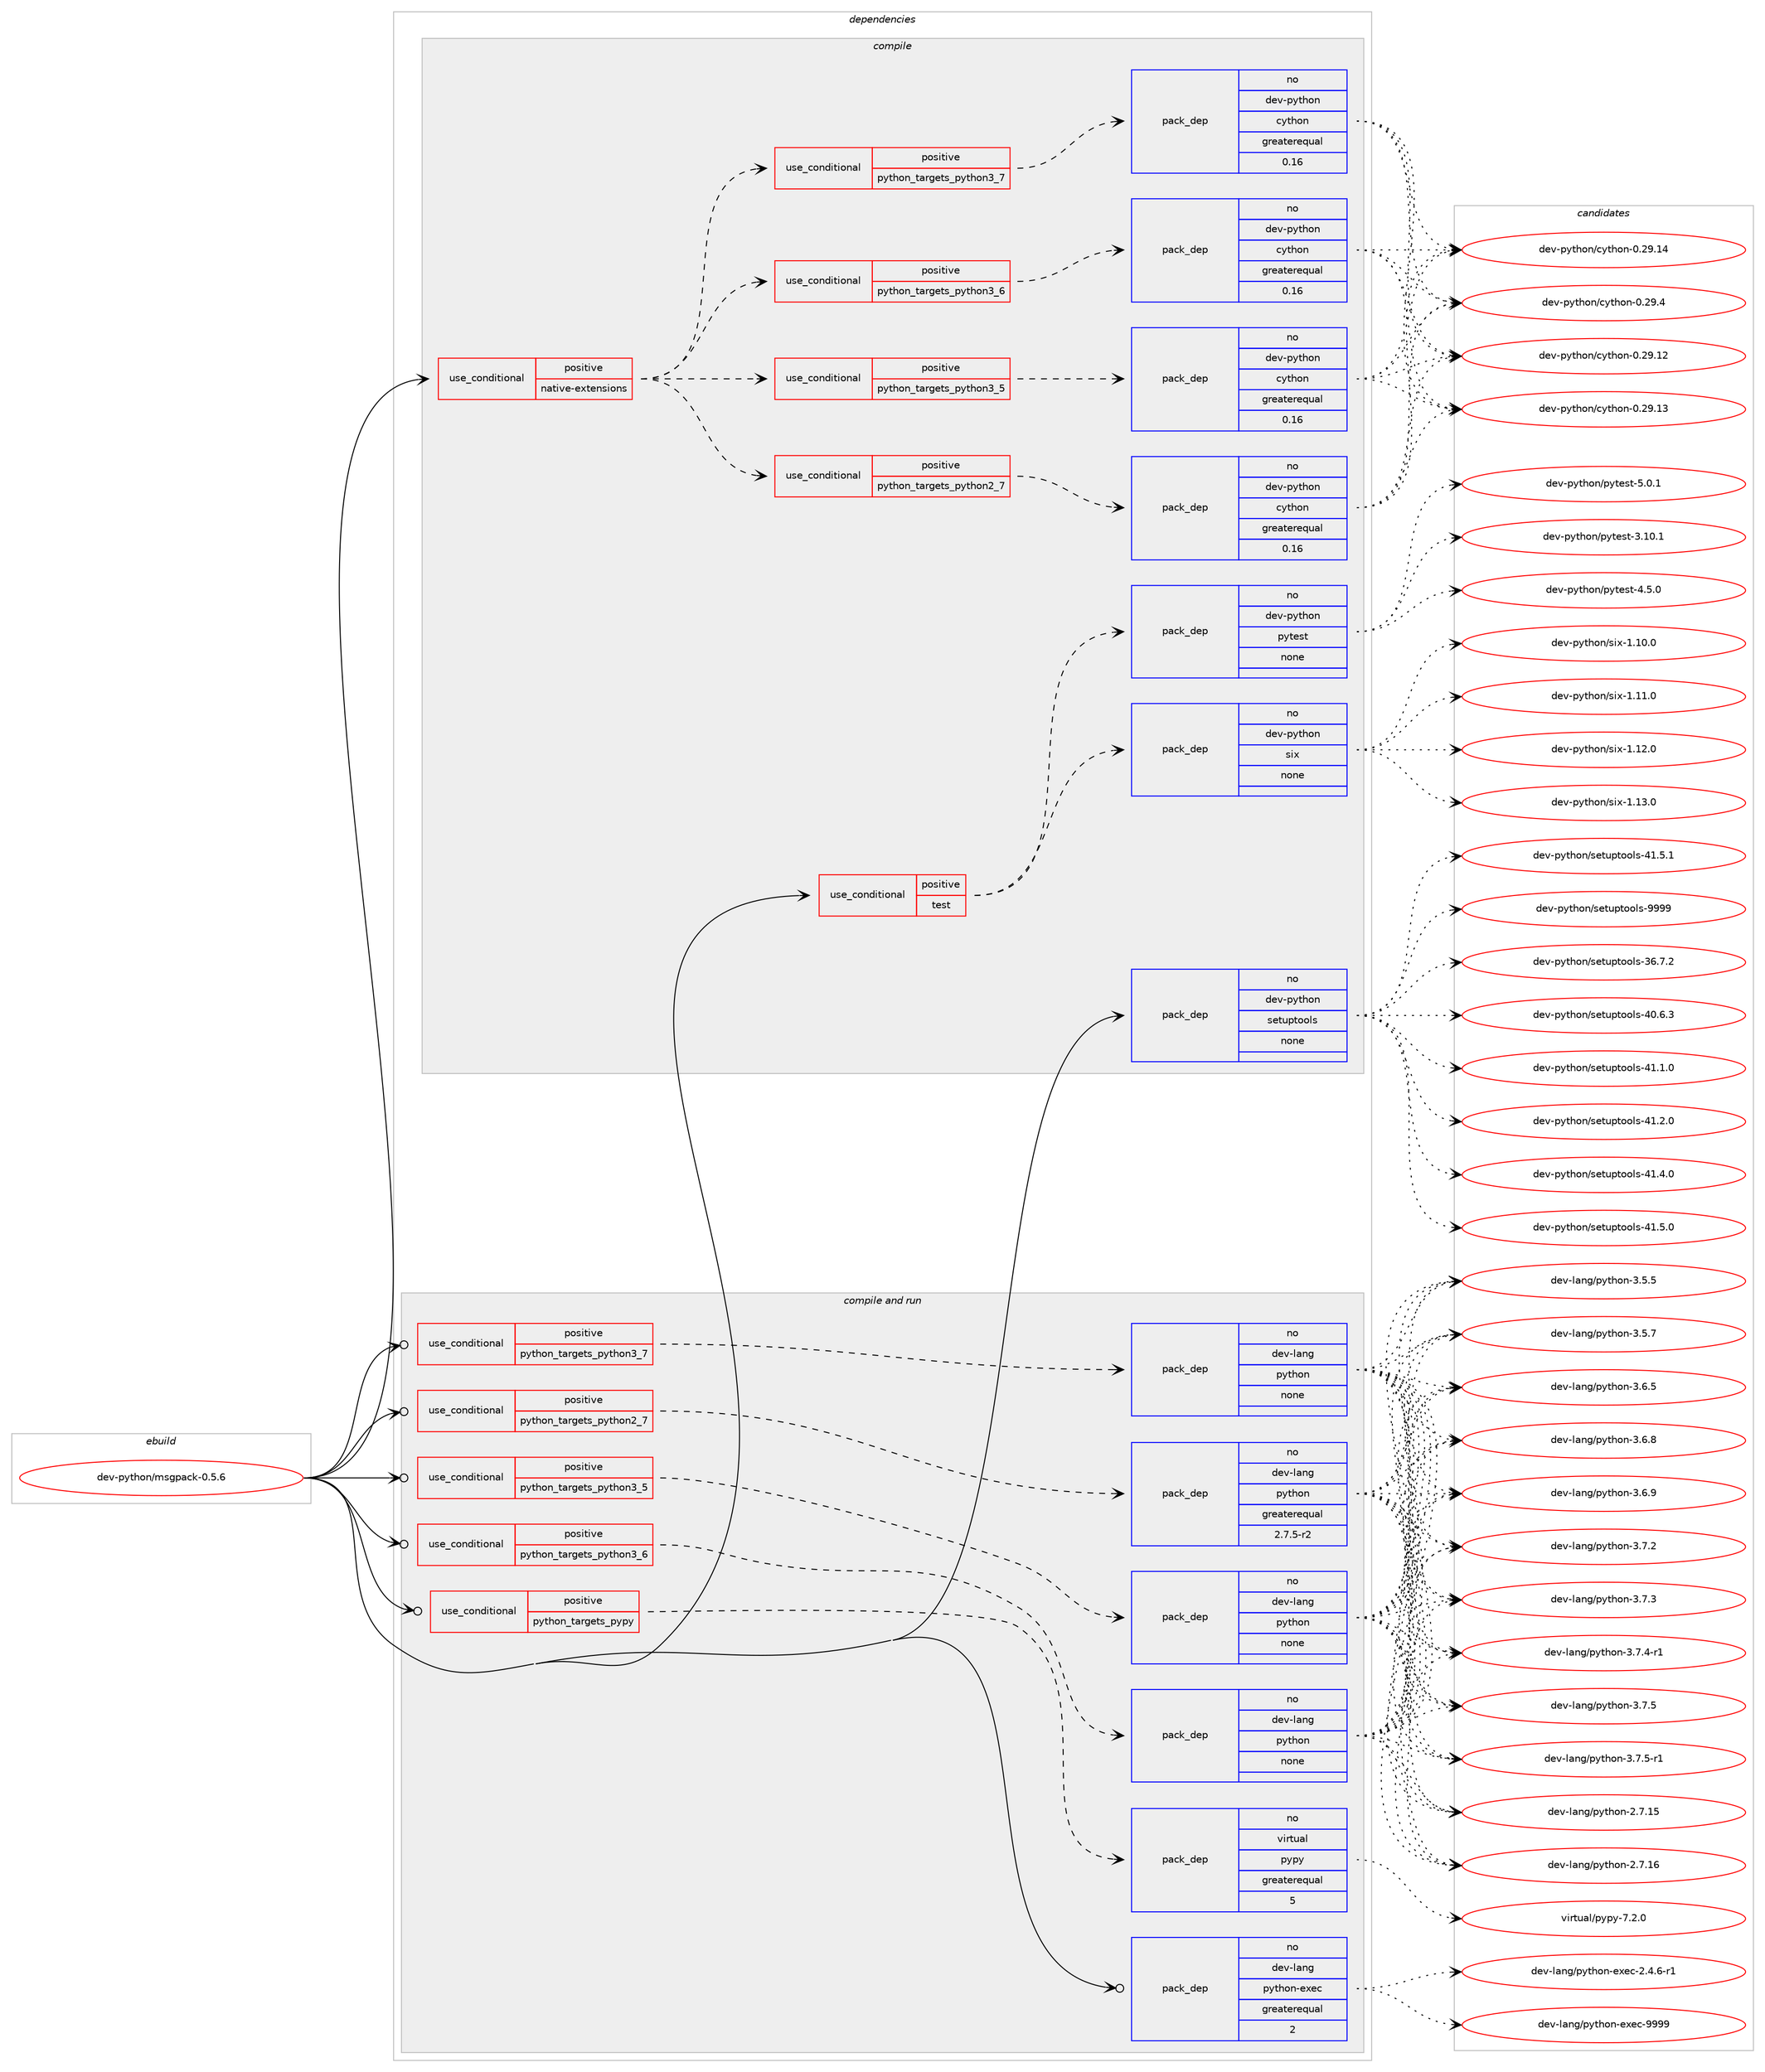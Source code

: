 digraph prolog {

# *************
# Graph options
# *************

newrank=true;
concentrate=true;
compound=true;
graph [rankdir=LR,fontname=Helvetica,fontsize=10,ranksep=1.5];#, ranksep=2.5, nodesep=0.2];
edge  [arrowhead=vee];
node  [fontname=Helvetica,fontsize=10];

# **********
# The ebuild
# **********

subgraph cluster_leftcol {
color=gray;
rank=same;
label=<<i>ebuild</i>>;
id [label="dev-python/msgpack-0.5.6", color=red, width=4, href="../dev-python/msgpack-0.5.6.svg"];
}

# ****************
# The dependencies
# ****************

subgraph cluster_midcol {
color=gray;
label=<<i>dependencies</i>>;
subgraph cluster_compile {
fillcolor="#eeeeee";
style=filled;
label=<<i>compile</i>>;
subgraph cond142715 {
dependency615246 [label=<<TABLE BORDER="0" CELLBORDER="1" CELLSPACING="0" CELLPADDING="4"><TR><TD ROWSPAN="3" CELLPADDING="10">use_conditional</TD></TR><TR><TD>positive</TD></TR><TR><TD>native-extensions</TD></TR></TABLE>>, shape=none, color=red];
subgraph cond142716 {
dependency615247 [label=<<TABLE BORDER="0" CELLBORDER="1" CELLSPACING="0" CELLPADDING="4"><TR><TD ROWSPAN="3" CELLPADDING="10">use_conditional</TD></TR><TR><TD>positive</TD></TR><TR><TD>python_targets_python2_7</TD></TR></TABLE>>, shape=none, color=red];
subgraph pack460726 {
dependency615248 [label=<<TABLE BORDER="0" CELLBORDER="1" CELLSPACING="0" CELLPADDING="4" WIDTH="220"><TR><TD ROWSPAN="6" CELLPADDING="30">pack_dep</TD></TR><TR><TD WIDTH="110">no</TD></TR><TR><TD>dev-python</TD></TR><TR><TD>cython</TD></TR><TR><TD>greaterequal</TD></TR><TR><TD>0.16</TD></TR></TABLE>>, shape=none, color=blue];
}
dependency615247:e -> dependency615248:w [weight=20,style="dashed",arrowhead="vee"];
}
dependency615246:e -> dependency615247:w [weight=20,style="dashed",arrowhead="vee"];
subgraph cond142717 {
dependency615249 [label=<<TABLE BORDER="0" CELLBORDER="1" CELLSPACING="0" CELLPADDING="4"><TR><TD ROWSPAN="3" CELLPADDING="10">use_conditional</TD></TR><TR><TD>positive</TD></TR><TR><TD>python_targets_python3_5</TD></TR></TABLE>>, shape=none, color=red];
subgraph pack460727 {
dependency615250 [label=<<TABLE BORDER="0" CELLBORDER="1" CELLSPACING="0" CELLPADDING="4" WIDTH="220"><TR><TD ROWSPAN="6" CELLPADDING="30">pack_dep</TD></TR><TR><TD WIDTH="110">no</TD></TR><TR><TD>dev-python</TD></TR><TR><TD>cython</TD></TR><TR><TD>greaterequal</TD></TR><TR><TD>0.16</TD></TR></TABLE>>, shape=none, color=blue];
}
dependency615249:e -> dependency615250:w [weight=20,style="dashed",arrowhead="vee"];
}
dependency615246:e -> dependency615249:w [weight=20,style="dashed",arrowhead="vee"];
subgraph cond142718 {
dependency615251 [label=<<TABLE BORDER="0" CELLBORDER="1" CELLSPACING="0" CELLPADDING="4"><TR><TD ROWSPAN="3" CELLPADDING="10">use_conditional</TD></TR><TR><TD>positive</TD></TR><TR><TD>python_targets_python3_6</TD></TR></TABLE>>, shape=none, color=red];
subgraph pack460728 {
dependency615252 [label=<<TABLE BORDER="0" CELLBORDER="1" CELLSPACING="0" CELLPADDING="4" WIDTH="220"><TR><TD ROWSPAN="6" CELLPADDING="30">pack_dep</TD></TR><TR><TD WIDTH="110">no</TD></TR><TR><TD>dev-python</TD></TR><TR><TD>cython</TD></TR><TR><TD>greaterequal</TD></TR><TR><TD>0.16</TD></TR></TABLE>>, shape=none, color=blue];
}
dependency615251:e -> dependency615252:w [weight=20,style="dashed",arrowhead="vee"];
}
dependency615246:e -> dependency615251:w [weight=20,style="dashed",arrowhead="vee"];
subgraph cond142719 {
dependency615253 [label=<<TABLE BORDER="0" CELLBORDER="1" CELLSPACING="0" CELLPADDING="4"><TR><TD ROWSPAN="3" CELLPADDING="10">use_conditional</TD></TR><TR><TD>positive</TD></TR><TR><TD>python_targets_python3_7</TD></TR></TABLE>>, shape=none, color=red];
subgraph pack460729 {
dependency615254 [label=<<TABLE BORDER="0" CELLBORDER="1" CELLSPACING="0" CELLPADDING="4" WIDTH="220"><TR><TD ROWSPAN="6" CELLPADDING="30">pack_dep</TD></TR><TR><TD WIDTH="110">no</TD></TR><TR><TD>dev-python</TD></TR><TR><TD>cython</TD></TR><TR><TD>greaterequal</TD></TR><TR><TD>0.16</TD></TR></TABLE>>, shape=none, color=blue];
}
dependency615253:e -> dependency615254:w [weight=20,style="dashed",arrowhead="vee"];
}
dependency615246:e -> dependency615253:w [weight=20,style="dashed",arrowhead="vee"];
}
id:e -> dependency615246:w [weight=20,style="solid",arrowhead="vee"];
subgraph cond142720 {
dependency615255 [label=<<TABLE BORDER="0" CELLBORDER="1" CELLSPACING="0" CELLPADDING="4"><TR><TD ROWSPAN="3" CELLPADDING="10">use_conditional</TD></TR><TR><TD>positive</TD></TR><TR><TD>test</TD></TR></TABLE>>, shape=none, color=red];
subgraph pack460730 {
dependency615256 [label=<<TABLE BORDER="0" CELLBORDER="1" CELLSPACING="0" CELLPADDING="4" WIDTH="220"><TR><TD ROWSPAN="6" CELLPADDING="30">pack_dep</TD></TR><TR><TD WIDTH="110">no</TD></TR><TR><TD>dev-python</TD></TR><TR><TD>six</TD></TR><TR><TD>none</TD></TR><TR><TD></TD></TR></TABLE>>, shape=none, color=blue];
}
dependency615255:e -> dependency615256:w [weight=20,style="dashed",arrowhead="vee"];
subgraph pack460731 {
dependency615257 [label=<<TABLE BORDER="0" CELLBORDER="1" CELLSPACING="0" CELLPADDING="4" WIDTH="220"><TR><TD ROWSPAN="6" CELLPADDING="30">pack_dep</TD></TR><TR><TD WIDTH="110">no</TD></TR><TR><TD>dev-python</TD></TR><TR><TD>pytest</TD></TR><TR><TD>none</TD></TR><TR><TD></TD></TR></TABLE>>, shape=none, color=blue];
}
dependency615255:e -> dependency615257:w [weight=20,style="dashed",arrowhead="vee"];
}
id:e -> dependency615255:w [weight=20,style="solid",arrowhead="vee"];
subgraph pack460732 {
dependency615258 [label=<<TABLE BORDER="0" CELLBORDER="1" CELLSPACING="0" CELLPADDING="4" WIDTH="220"><TR><TD ROWSPAN="6" CELLPADDING="30">pack_dep</TD></TR><TR><TD WIDTH="110">no</TD></TR><TR><TD>dev-python</TD></TR><TR><TD>setuptools</TD></TR><TR><TD>none</TD></TR><TR><TD></TD></TR></TABLE>>, shape=none, color=blue];
}
id:e -> dependency615258:w [weight=20,style="solid",arrowhead="vee"];
}
subgraph cluster_compileandrun {
fillcolor="#eeeeee";
style=filled;
label=<<i>compile and run</i>>;
subgraph cond142721 {
dependency615259 [label=<<TABLE BORDER="0" CELLBORDER="1" CELLSPACING="0" CELLPADDING="4"><TR><TD ROWSPAN="3" CELLPADDING="10">use_conditional</TD></TR><TR><TD>positive</TD></TR><TR><TD>python_targets_pypy</TD></TR></TABLE>>, shape=none, color=red];
subgraph pack460733 {
dependency615260 [label=<<TABLE BORDER="0" CELLBORDER="1" CELLSPACING="0" CELLPADDING="4" WIDTH="220"><TR><TD ROWSPAN="6" CELLPADDING="30">pack_dep</TD></TR><TR><TD WIDTH="110">no</TD></TR><TR><TD>virtual</TD></TR><TR><TD>pypy</TD></TR><TR><TD>greaterequal</TD></TR><TR><TD>5</TD></TR></TABLE>>, shape=none, color=blue];
}
dependency615259:e -> dependency615260:w [weight=20,style="dashed",arrowhead="vee"];
}
id:e -> dependency615259:w [weight=20,style="solid",arrowhead="odotvee"];
subgraph cond142722 {
dependency615261 [label=<<TABLE BORDER="0" CELLBORDER="1" CELLSPACING="0" CELLPADDING="4"><TR><TD ROWSPAN="3" CELLPADDING="10">use_conditional</TD></TR><TR><TD>positive</TD></TR><TR><TD>python_targets_python2_7</TD></TR></TABLE>>, shape=none, color=red];
subgraph pack460734 {
dependency615262 [label=<<TABLE BORDER="0" CELLBORDER="1" CELLSPACING="0" CELLPADDING="4" WIDTH="220"><TR><TD ROWSPAN="6" CELLPADDING="30">pack_dep</TD></TR><TR><TD WIDTH="110">no</TD></TR><TR><TD>dev-lang</TD></TR><TR><TD>python</TD></TR><TR><TD>greaterequal</TD></TR><TR><TD>2.7.5-r2</TD></TR></TABLE>>, shape=none, color=blue];
}
dependency615261:e -> dependency615262:w [weight=20,style="dashed",arrowhead="vee"];
}
id:e -> dependency615261:w [weight=20,style="solid",arrowhead="odotvee"];
subgraph cond142723 {
dependency615263 [label=<<TABLE BORDER="0" CELLBORDER="1" CELLSPACING="0" CELLPADDING="4"><TR><TD ROWSPAN="3" CELLPADDING="10">use_conditional</TD></TR><TR><TD>positive</TD></TR><TR><TD>python_targets_python3_5</TD></TR></TABLE>>, shape=none, color=red];
subgraph pack460735 {
dependency615264 [label=<<TABLE BORDER="0" CELLBORDER="1" CELLSPACING="0" CELLPADDING="4" WIDTH="220"><TR><TD ROWSPAN="6" CELLPADDING="30">pack_dep</TD></TR><TR><TD WIDTH="110">no</TD></TR><TR><TD>dev-lang</TD></TR><TR><TD>python</TD></TR><TR><TD>none</TD></TR><TR><TD></TD></TR></TABLE>>, shape=none, color=blue];
}
dependency615263:e -> dependency615264:w [weight=20,style="dashed",arrowhead="vee"];
}
id:e -> dependency615263:w [weight=20,style="solid",arrowhead="odotvee"];
subgraph cond142724 {
dependency615265 [label=<<TABLE BORDER="0" CELLBORDER="1" CELLSPACING="0" CELLPADDING="4"><TR><TD ROWSPAN="3" CELLPADDING="10">use_conditional</TD></TR><TR><TD>positive</TD></TR><TR><TD>python_targets_python3_6</TD></TR></TABLE>>, shape=none, color=red];
subgraph pack460736 {
dependency615266 [label=<<TABLE BORDER="0" CELLBORDER="1" CELLSPACING="0" CELLPADDING="4" WIDTH="220"><TR><TD ROWSPAN="6" CELLPADDING="30">pack_dep</TD></TR><TR><TD WIDTH="110">no</TD></TR><TR><TD>dev-lang</TD></TR><TR><TD>python</TD></TR><TR><TD>none</TD></TR><TR><TD></TD></TR></TABLE>>, shape=none, color=blue];
}
dependency615265:e -> dependency615266:w [weight=20,style="dashed",arrowhead="vee"];
}
id:e -> dependency615265:w [weight=20,style="solid",arrowhead="odotvee"];
subgraph cond142725 {
dependency615267 [label=<<TABLE BORDER="0" CELLBORDER="1" CELLSPACING="0" CELLPADDING="4"><TR><TD ROWSPAN="3" CELLPADDING="10">use_conditional</TD></TR><TR><TD>positive</TD></TR><TR><TD>python_targets_python3_7</TD></TR></TABLE>>, shape=none, color=red];
subgraph pack460737 {
dependency615268 [label=<<TABLE BORDER="0" CELLBORDER="1" CELLSPACING="0" CELLPADDING="4" WIDTH="220"><TR><TD ROWSPAN="6" CELLPADDING="30">pack_dep</TD></TR><TR><TD WIDTH="110">no</TD></TR><TR><TD>dev-lang</TD></TR><TR><TD>python</TD></TR><TR><TD>none</TD></TR><TR><TD></TD></TR></TABLE>>, shape=none, color=blue];
}
dependency615267:e -> dependency615268:w [weight=20,style="dashed",arrowhead="vee"];
}
id:e -> dependency615267:w [weight=20,style="solid",arrowhead="odotvee"];
subgraph pack460738 {
dependency615269 [label=<<TABLE BORDER="0" CELLBORDER="1" CELLSPACING="0" CELLPADDING="4" WIDTH="220"><TR><TD ROWSPAN="6" CELLPADDING="30">pack_dep</TD></TR><TR><TD WIDTH="110">no</TD></TR><TR><TD>dev-lang</TD></TR><TR><TD>python-exec</TD></TR><TR><TD>greaterequal</TD></TR><TR><TD>2</TD></TR></TABLE>>, shape=none, color=blue];
}
id:e -> dependency615269:w [weight=20,style="solid",arrowhead="odotvee"];
}
subgraph cluster_run {
fillcolor="#eeeeee";
style=filled;
label=<<i>run</i>>;
}
}

# **************
# The candidates
# **************

subgraph cluster_choices {
rank=same;
color=gray;
label=<<i>candidates</i>>;

subgraph choice460726 {
color=black;
nodesep=1;
choice1001011184511212111610411111047991211161041111104548465057464950 [label="dev-python/cython-0.29.12", color=red, width=4,href="../dev-python/cython-0.29.12.svg"];
choice1001011184511212111610411111047991211161041111104548465057464951 [label="dev-python/cython-0.29.13", color=red, width=4,href="../dev-python/cython-0.29.13.svg"];
choice1001011184511212111610411111047991211161041111104548465057464952 [label="dev-python/cython-0.29.14", color=red, width=4,href="../dev-python/cython-0.29.14.svg"];
choice10010111845112121116104111110479912111610411111045484650574652 [label="dev-python/cython-0.29.4", color=red, width=4,href="../dev-python/cython-0.29.4.svg"];
dependency615248:e -> choice1001011184511212111610411111047991211161041111104548465057464950:w [style=dotted,weight="100"];
dependency615248:e -> choice1001011184511212111610411111047991211161041111104548465057464951:w [style=dotted,weight="100"];
dependency615248:e -> choice1001011184511212111610411111047991211161041111104548465057464952:w [style=dotted,weight="100"];
dependency615248:e -> choice10010111845112121116104111110479912111610411111045484650574652:w [style=dotted,weight="100"];
}
subgraph choice460727 {
color=black;
nodesep=1;
choice1001011184511212111610411111047991211161041111104548465057464950 [label="dev-python/cython-0.29.12", color=red, width=4,href="../dev-python/cython-0.29.12.svg"];
choice1001011184511212111610411111047991211161041111104548465057464951 [label="dev-python/cython-0.29.13", color=red, width=4,href="../dev-python/cython-0.29.13.svg"];
choice1001011184511212111610411111047991211161041111104548465057464952 [label="dev-python/cython-0.29.14", color=red, width=4,href="../dev-python/cython-0.29.14.svg"];
choice10010111845112121116104111110479912111610411111045484650574652 [label="dev-python/cython-0.29.4", color=red, width=4,href="../dev-python/cython-0.29.4.svg"];
dependency615250:e -> choice1001011184511212111610411111047991211161041111104548465057464950:w [style=dotted,weight="100"];
dependency615250:e -> choice1001011184511212111610411111047991211161041111104548465057464951:w [style=dotted,weight="100"];
dependency615250:e -> choice1001011184511212111610411111047991211161041111104548465057464952:w [style=dotted,weight="100"];
dependency615250:e -> choice10010111845112121116104111110479912111610411111045484650574652:w [style=dotted,weight="100"];
}
subgraph choice460728 {
color=black;
nodesep=1;
choice1001011184511212111610411111047991211161041111104548465057464950 [label="dev-python/cython-0.29.12", color=red, width=4,href="../dev-python/cython-0.29.12.svg"];
choice1001011184511212111610411111047991211161041111104548465057464951 [label="dev-python/cython-0.29.13", color=red, width=4,href="../dev-python/cython-0.29.13.svg"];
choice1001011184511212111610411111047991211161041111104548465057464952 [label="dev-python/cython-0.29.14", color=red, width=4,href="../dev-python/cython-0.29.14.svg"];
choice10010111845112121116104111110479912111610411111045484650574652 [label="dev-python/cython-0.29.4", color=red, width=4,href="../dev-python/cython-0.29.4.svg"];
dependency615252:e -> choice1001011184511212111610411111047991211161041111104548465057464950:w [style=dotted,weight="100"];
dependency615252:e -> choice1001011184511212111610411111047991211161041111104548465057464951:w [style=dotted,weight="100"];
dependency615252:e -> choice1001011184511212111610411111047991211161041111104548465057464952:w [style=dotted,weight="100"];
dependency615252:e -> choice10010111845112121116104111110479912111610411111045484650574652:w [style=dotted,weight="100"];
}
subgraph choice460729 {
color=black;
nodesep=1;
choice1001011184511212111610411111047991211161041111104548465057464950 [label="dev-python/cython-0.29.12", color=red, width=4,href="../dev-python/cython-0.29.12.svg"];
choice1001011184511212111610411111047991211161041111104548465057464951 [label="dev-python/cython-0.29.13", color=red, width=4,href="../dev-python/cython-0.29.13.svg"];
choice1001011184511212111610411111047991211161041111104548465057464952 [label="dev-python/cython-0.29.14", color=red, width=4,href="../dev-python/cython-0.29.14.svg"];
choice10010111845112121116104111110479912111610411111045484650574652 [label="dev-python/cython-0.29.4", color=red, width=4,href="../dev-python/cython-0.29.4.svg"];
dependency615254:e -> choice1001011184511212111610411111047991211161041111104548465057464950:w [style=dotted,weight="100"];
dependency615254:e -> choice1001011184511212111610411111047991211161041111104548465057464951:w [style=dotted,weight="100"];
dependency615254:e -> choice1001011184511212111610411111047991211161041111104548465057464952:w [style=dotted,weight="100"];
dependency615254:e -> choice10010111845112121116104111110479912111610411111045484650574652:w [style=dotted,weight="100"];
}
subgraph choice460730 {
color=black;
nodesep=1;
choice100101118451121211161041111104711510512045494649484648 [label="dev-python/six-1.10.0", color=red, width=4,href="../dev-python/six-1.10.0.svg"];
choice100101118451121211161041111104711510512045494649494648 [label="dev-python/six-1.11.0", color=red, width=4,href="../dev-python/six-1.11.0.svg"];
choice100101118451121211161041111104711510512045494649504648 [label="dev-python/six-1.12.0", color=red, width=4,href="../dev-python/six-1.12.0.svg"];
choice100101118451121211161041111104711510512045494649514648 [label="dev-python/six-1.13.0", color=red, width=4,href="../dev-python/six-1.13.0.svg"];
dependency615256:e -> choice100101118451121211161041111104711510512045494649484648:w [style=dotted,weight="100"];
dependency615256:e -> choice100101118451121211161041111104711510512045494649494648:w [style=dotted,weight="100"];
dependency615256:e -> choice100101118451121211161041111104711510512045494649504648:w [style=dotted,weight="100"];
dependency615256:e -> choice100101118451121211161041111104711510512045494649514648:w [style=dotted,weight="100"];
}
subgraph choice460731 {
color=black;
nodesep=1;
choice100101118451121211161041111104711212111610111511645514649484649 [label="dev-python/pytest-3.10.1", color=red, width=4,href="../dev-python/pytest-3.10.1.svg"];
choice1001011184511212111610411111047112121116101115116455246534648 [label="dev-python/pytest-4.5.0", color=red, width=4,href="../dev-python/pytest-4.5.0.svg"];
choice1001011184511212111610411111047112121116101115116455346484649 [label="dev-python/pytest-5.0.1", color=red, width=4,href="../dev-python/pytest-5.0.1.svg"];
dependency615257:e -> choice100101118451121211161041111104711212111610111511645514649484649:w [style=dotted,weight="100"];
dependency615257:e -> choice1001011184511212111610411111047112121116101115116455246534648:w [style=dotted,weight="100"];
dependency615257:e -> choice1001011184511212111610411111047112121116101115116455346484649:w [style=dotted,weight="100"];
}
subgraph choice460732 {
color=black;
nodesep=1;
choice100101118451121211161041111104711510111611711211611111110811545515446554650 [label="dev-python/setuptools-36.7.2", color=red, width=4,href="../dev-python/setuptools-36.7.2.svg"];
choice100101118451121211161041111104711510111611711211611111110811545524846544651 [label="dev-python/setuptools-40.6.3", color=red, width=4,href="../dev-python/setuptools-40.6.3.svg"];
choice100101118451121211161041111104711510111611711211611111110811545524946494648 [label="dev-python/setuptools-41.1.0", color=red, width=4,href="../dev-python/setuptools-41.1.0.svg"];
choice100101118451121211161041111104711510111611711211611111110811545524946504648 [label="dev-python/setuptools-41.2.0", color=red, width=4,href="../dev-python/setuptools-41.2.0.svg"];
choice100101118451121211161041111104711510111611711211611111110811545524946524648 [label="dev-python/setuptools-41.4.0", color=red, width=4,href="../dev-python/setuptools-41.4.0.svg"];
choice100101118451121211161041111104711510111611711211611111110811545524946534648 [label="dev-python/setuptools-41.5.0", color=red, width=4,href="../dev-python/setuptools-41.5.0.svg"];
choice100101118451121211161041111104711510111611711211611111110811545524946534649 [label="dev-python/setuptools-41.5.1", color=red, width=4,href="../dev-python/setuptools-41.5.1.svg"];
choice10010111845112121116104111110471151011161171121161111111081154557575757 [label="dev-python/setuptools-9999", color=red, width=4,href="../dev-python/setuptools-9999.svg"];
dependency615258:e -> choice100101118451121211161041111104711510111611711211611111110811545515446554650:w [style=dotted,weight="100"];
dependency615258:e -> choice100101118451121211161041111104711510111611711211611111110811545524846544651:w [style=dotted,weight="100"];
dependency615258:e -> choice100101118451121211161041111104711510111611711211611111110811545524946494648:w [style=dotted,weight="100"];
dependency615258:e -> choice100101118451121211161041111104711510111611711211611111110811545524946504648:w [style=dotted,weight="100"];
dependency615258:e -> choice100101118451121211161041111104711510111611711211611111110811545524946524648:w [style=dotted,weight="100"];
dependency615258:e -> choice100101118451121211161041111104711510111611711211611111110811545524946534648:w [style=dotted,weight="100"];
dependency615258:e -> choice100101118451121211161041111104711510111611711211611111110811545524946534649:w [style=dotted,weight="100"];
dependency615258:e -> choice10010111845112121116104111110471151011161171121161111111081154557575757:w [style=dotted,weight="100"];
}
subgraph choice460733 {
color=black;
nodesep=1;
choice1181051141161179710847112121112121455546504648 [label="virtual/pypy-7.2.0", color=red, width=4,href="../virtual/pypy-7.2.0.svg"];
dependency615260:e -> choice1181051141161179710847112121112121455546504648:w [style=dotted,weight="100"];
}
subgraph choice460734 {
color=black;
nodesep=1;
choice10010111845108971101034711212111610411111045504655464953 [label="dev-lang/python-2.7.15", color=red, width=4,href="../dev-lang/python-2.7.15.svg"];
choice10010111845108971101034711212111610411111045504655464954 [label="dev-lang/python-2.7.16", color=red, width=4,href="../dev-lang/python-2.7.16.svg"];
choice100101118451089711010347112121116104111110455146534653 [label="dev-lang/python-3.5.5", color=red, width=4,href="../dev-lang/python-3.5.5.svg"];
choice100101118451089711010347112121116104111110455146534655 [label="dev-lang/python-3.5.7", color=red, width=4,href="../dev-lang/python-3.5.7.svg"];
choice100101118451089711010347112121116104111110455146544653 [label="dev-lang/python-3.6.5", color=red, width=4,href="../dev-lang/python-3.6.5.svg"];
choice100101118451089711010347112121116104111110455146544656 [label="dev-lang/python-3.6.8", color=red, width=4,href="../dev-lang/python-3.6.8.svg"];
choice100101118451089711010347112121116104111110455146544657 [label="dev-lang/python-3.6.9", color=red, width=4,href="../dev-lang/python-3.6.9.svg"];
choice100101118451089711010347112121116104111110455146554650 [label="dev-lang/python-3.7.2", color=red, width=4,href="../dev-lang/python-3.7.2.svg"];
choice100101118451089711010347112121116104111110455146554651 [label="dev-lang/python-3.7.3", color=red, width=4,href="../dev-lang/python-3.7.3.svg"];
choice1001011184510897110103471121211161041111104551465546524511449 [label="dev-lang/python-3.7.4-r1", color=red, width=4,href="../dev-lang/python-3.7.4-r1.svg"];
choice100101118451089711010347112121116104111110455146554653 [label="dev-lang/python-3.7.5", color=red, width=4,href="../dev-lang/python-3.7.5.svg"];
choice1001011184510897110103471121211161041111104551465546534511449 [label="dev-lang/python-3.7.5-r1", color=red, width=4,href="../dev-lang/python-3.7.5-r1.svg"];
dependency615262:e -> choice10010111845108971101034711212111610411111045504655464953:w [style=dotted,weight="100"];
dependency615262:e -> choice10010111845108971101034711212111610411111045504655464954:w [style=dotted,weight="100"];
dependency615262:e -> choice100101118451089711010347112121116104111110455146534653:w [style=dotted,weight="100"];
dependency615262:e -> choice100101118451089711010347112121116104111110455146534655:w [style=dotted,weight="100"];
dependency615262:e -> choice100101118451089711010347112121116104111110455146544653:w [style=dotted,weight="100"];
dependency615262:e -> choice100101118451089711010347112121116104111110455146544656:w [style=dotted,weight="100"];
dependency615262:e -> choice100101118451089711010347112121116104111110455146544657:w [style=dotted,weight="100"];
dependency615262:e -> choice100101118451089711010347112121116104111110455146554650:w [style=dotted,weight="100"];
dependency615262:e -> choice100101118451089711010347112121116104111110455146554651:w [style=dotted,weight="100"];
dependency615262:e -> choice1001011184510897110103471121211161041111104551465546524511449:w [style=dotted,weight="100"];
dependency615262:e -> choice100101118451089711010347112121116104111110455146554653:w [style=dotted,weight="100"];
dependency615262:e -> choice1001011184510897110103471121211161041111104551465546534511449:w [style=dotted,weight="100"];
}
subgraph choice460735 {
color=black;
nodesep=1;
choice10010111845108971101034711212111610411111045504655464953 [label="dev-lang/python-2.7.15", color=red, width=4,href="../dev-lang/python-2.7.15.svg"];
choice10010111845108971101034711212111610411111045504655464954 [label="dev-lang/python-2.7.16", color=red, width=4,href="../dev-lang/python-2.7.16.svg"];
choice100101118451089711010347112121116104111110455146534653 [label="dev-lang/python-3.5.5", color=red, width=4,href="../dev-lang/python-3.5.5.svg"];
choice100101118451089711010347112121116104111110455146534655 [label="dev-lang/python-3.5.7", color=red, width=4,href="../dev-lang/python-3.5.7.svg"];
choice100101118451089711010347112121116104111110455146544653 [label="dev-lang/python-3.6.5", color=red, width=4,href="../dev-lang/python-3.6.5.svg"];
choice100101118451089711010347112121116104111110455146544656 [label="dev-lang/python-3.6.8", color=red, width=4,href="../dev-lang/python-3.6.8.svg"];
choice100101118451089711010347112121116104111110455146544657 [label="dev-lang/python-3.6.9", color=red, width=4,href="../dev-lang/python-3.6.9.svg"];
choice100101118451089711010347112121116104111110455146554650 [label="dev-lang/python-3.7.2", color=red, width=4,href="../dev-lang/python-3.7.2.svg"];
choice100101118451089711010347112121116104111110455146554651 [label="dev-lang/python-3.7.3", color=red, width=4,href="../dev-lang/python-3.7.3.svg"];
choice1001011184510897110103471121211161041111104551465546524511449 [label="dev-lang/python-3.7.4-r1", color=red, width=4,href="../dev-lang/python-3.7.4-r1.svg"];
choice100101118451089711010347112121116104111110455146554653 [label="dev-lang/python-3.7.5", color=red, width=4,href="../dev-lang/python-3.7.5.svg"];
choice1001011184510897110103471121211161041111104551465546534511449 [label="dev-lang/python-3.7.5-r1", color=red, width=4,href="../dev-lang/python-3.7.5-r1.svg"];
dependency615264:e -> choice10010111845108971101034711212111610411111045504655464953:w [style=dotted,weight="100"];
dependency615264:e -> choice10010111845108971101034711212111610411111045504655464954:w [style=dotted,weight="100"];
dependency615264:e -> choice100101118451089711010347112121116104111110455146534653:w [style=dotted,weight="100"];
dependency615264:e -> choice100101118451089711010347112121116104111110455146534655:w [style=dotted,weight="100"];
dependency615264:e -> choice100101118451089711010347112121116104111110455146544653:w [style=dotted,weight="100"];
dependency615264:e -> choice100101118451089711010347112121116104111110455146544656:w [style=dotted,weight="100"];
dependency615264:e -> choice100101118451089711010347112121116104111110455146544657:w [style=dotted,weight="100"];
dependency615264:e -> choice100101118451089711010347112121116104111110455146554650:w [style=dotted,weight="100"];
dependency615264:e -> choice100101118451089711010347112121116104111110455146554651:w [style=dotted,weight="100"];
dependency615264:e -> choice1001011184510897110103471121211161041111104551465546524511449:w [style=dotted,weight="100"];
dependency615264:e -> choice100101118451089711010347112121116104111110455146554653:w [style=dotted,weight="100"];
dependency615264:e -> choice1001011184510897110103471121211161041111104551465546534511449:w [style=dotted,weight="100"];
}
subgraph choice460736 {
color=black;
nodesep=1;
choice10010111845108971101034711212111610411111045504655464953 [label="dev-lang/python-2.7.15", color=red, width=4,href="../dev-lang/python-2.7.15.svg"];
choice10010111845108971101034711212111610411111045504655464954 [label="dev-lang/python-2.7.16", color=red, width=4,href="../dev-lang/python-2.7.16.svg"];
choice100101118451089711010347112121116104111110455146534653 [label="dev-lang/python-3.5.5", color=red, width=4,href="../dev-lang/python-3.5.5.svg"];
choice100101118451089711010347112121116104111110455146534655 [label="dev-lang/python-3.5.7", color=red, width=4,href="../dev-lang/python-3.5.7.svg"];
choice100101118451089711010347112121116104111110455146544653 [label="dev-lang/python-3.6.5", color=red, width=4,href="../dev-lang/python-3.6.5.svg"];
choice100101118451089711010347112121116104111110455146544656 [label="dev-lang/python-3.6.8", color=red, width=4,href="../dev-lang/python-3.6.8.svg"];
choice100101118451089711010347112121116104111110455146544657 [label="dev-lang/python-3.6.9", color=red, width=4,href="../dev-lang/python-3.6.9.svg"];
choice100101118451089711010347112121116104111110455146554650 [label="dev-lang/python-3.7.2", color=red, width=4,href="../dev-lang/python-3.7.2.svg"];
choice100101118451089711010347112121116104111110455146554651 [label="dev-lang/python-3.7.3", color=red, width=4,href="../dev-lang/python-3.7.3.svg"];
choice1001011184510897110103471121211161041111104551465546524511449 [label="dev-lang/python-3.7.4-r1", color=red, width=4,href="../dev-lang/python-3.7.4-r1.svg"];
choice100101118451089711010347112121116104111110455146554653 [label="dev-lang/python-3.7.5", color=red, width=4,href="../dev-lang/python-3.7.5.svg"];
choice1001011184510897110103471121211161041111104551465546534511449 [label="dev-lang/python-3.7.5-r1", color=red, width=4,href="../dev-lang/python-3.7.5-r1.svg"];
dependency615266:e -> choice10010111845108971101034711212111610411111045504655464953:w [style=dotted,weight="100"];
dependency615266:e -> choice10010111845108971101034711212111610411111045504655464954:w [style=dotted,weight="100"];
dependency615266:e -> choice100101118451089711010347112121116104111110455146534653:w [style=dotted,weight="100"];
dependency615266:e -> choice100101118451089711010347112121116104111110455146534655:w [style=dotted,weight="100"];
dependency615266:e -> choice100101118451089711010347112121116104111110455146544653:w [style=dotted,weight="100"];
dependency615266:e -> choice100101118451089711010347112121116104111110455146544656:w [style=dotted,weight="100"];
dependency615266:e -> choice100101118451089711010347112121116104111110455146544657:w [style=dotted,weight="100"];
dependency615266:e -> choice100101118451089711010347112121116104111110455146554650:w [style=dotted,weight="100"];
dependency615266:e -> choice100101118451089711010347112121116104111110455146554651:w [style=dotted,weight="100"];
dependency615266:e -> choice1001011184510897110103471121211161041111104551465546524511449:w [style=dotted,weight="100"];
dependency615266:e -> choice100101118451089711010347112121116104111110455146554653:w [style=dotted,weight="100"];
dependency615266:e -> choice1001011184510897110103471121211161041111104551465546534511449:w [style=dotted,weight="100"];
}
subgraph choice460737 {
color=black;
nodesep=1;
choice10010111845108971101034711212111610411111045504655464953 [label="dev-lang/python-2.7.15", color=red, width=4,href="../dev-lang/python-2.7.15.svg"];
choice10010111845108971101034711212111610411111045504655464954 [label="dev-lang/python-2.7.16", color=red, width=4,href="../dev-lang/python-2.7.16.svg"];
choice100101118451089711010347112121116104111110455146534653 [label="dev-lang/python-3.5.5", color=red, width=4,href="../dev-lang/python-3.5.5.svg"];
choice100101118451089711010347112121116104111110455146534655 [label="dev-lang/python-3.5.7", color=red, width=4,href="../dev-lang/python-3.5.7.svg"];
choice100101118451089711010347112121116104111110455146544653 [label="dev-lang/python-3.6.5", color=red, width=4,href="../dev-lang/python-3.6.5.svg"];
choice100101118451089711010347112121116104111110455146544656 [label="dev-lang/python-3.6.8", color=red, width=4,href="../dev-lang/python-3.6.8.svg"];
choice100101118451089711010347112121116104111110455146544657 [label="dev-lang/python-3.6.9", color=red, width=4,href="../dev-lang/python-3.6.9.svg"];
choice100101118451089711010347112121116104111110455146554650 [label="dev-lang/python-3.7.2", color=red, width=4,href="../dev-lang/python-3.7.2.svg"];
choice100101118451089711010347112121116104111110455146554651 [label="dev-lang/python-3.7.3", color=red, width=4,href="../dev-lang/python-3.7.3.svg"];
choice1001011184510897110103471121211161041111104551465546524511449 [label="dev-lang/python-3.7.4-r1", color=red, width=4,href="../dev-lang/python-3.7.4-r1.svg"];
choice100101118451089711010347112121116104111110455146554653 [label="dev-lang/python-3.7.5", color=red, width=4,href="../dev-lang/python-3.7.5.svg"];
choice1001011184510897110103471121211161041111104551465546534511449 [label="dev-lang/python-3.7.5-r1", color=red, width=4,href="../dev-lang/python-3.7.5-r1.svg"];
dependency615268:e -> choice10010111845108971101034711212111610411111045504655464953:w [style=dotted,weight="100"];
dependency615268:e -> choice10010111845108971101034711212111610411111045504655464954:w [style=dotted,weight="100"];
dependency615268:e -> choice100101118451089711010347112121116104111110455146534653:w [style=dotted,weight="100"];
dependency615268:e -> choice100101118451089711010347112121116104111110455146534655:w [style=dotted,weight="100"];
dependency615268:e -> choice100101118451089711010347112121116104111110455146544653:w [style=dotted,weight="100"];
dependency615268:e -> choice100101118451089711010347112121116104111110455146544656:w [style=dotted,weight="100"];
dependency615268:e -> choice100101118451089711010347112121116104111110455146544657:w [style=dotted,weight="100"];
dependency615268:e -> choice100101118451089711010347112121116104111110455146554650:w [style=dotted,weight="100"];
dependency615268:e -> choice100101118451089711010347112121116104111110455146554651:w [style=dotted,weight="100"];
dependency615268:e -> choice1001011184510897110103471121211161041111104551465546524511449:w [style=dotted,weight="100"];
dependency615268:e -> choice100101118451089711010347112121116104111110455146554653:w [style=dotted,weight="100"];
dependency615268:e -> choice1001011184510897110103471121211161041111104551465546534511449:w [style=dotted,weight="100"];
}
subgraph choice460738 {
color=black;
nodesep=1;
choice10010111845108971101034711212111610411111045101120101994550465246544511449 [label="dev-lang/python-exec-2.4.6-r1", color=red, width=4,href="../dev-lang/python-exec-2.4.6-r1.svg"];
choice10010111845108971101034711212111610411111045101120101994557575757 [label="dev-lang/python-exec-9999", color=red, width=4,href="../dev-lang/python-exec-9999.svg"];
dependency615269:e -> choice10010111845108971101034711212111610411111045101120101994550465246544511449:w [style=dotted,weight="100"];
dependency615269:e -> choice10010111845108971101034711212111610411111045101120101994557575757:w [style=dotted,weight="100"];
}
}

}
